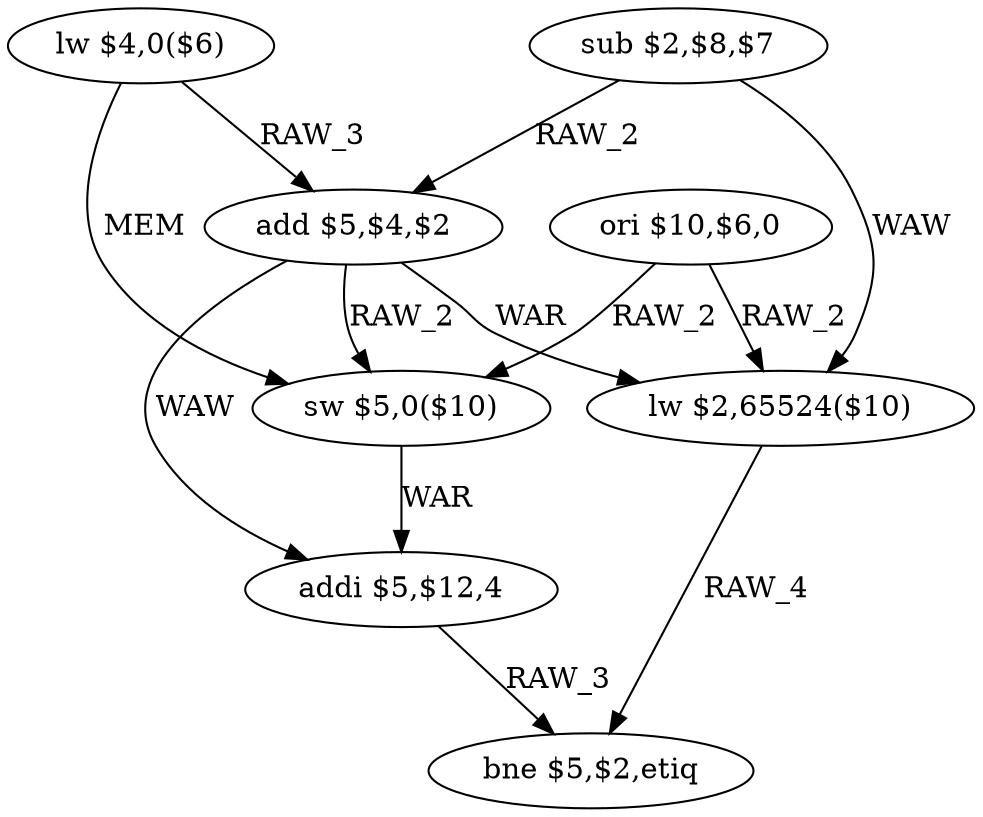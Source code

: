 digraph G1 {
node [shape = ellipse];
i0 [label = "lw $4,0($6)"] ;
i0 ->  i3 [label= "RAW_3"];
i0 ->  i4 [label= "MEM"];
i3 [label = "add $5,$4,$2"] ;
i3 ->  i4 [label= "RAW_2"];
i3 ->  i6 [label= "WAW"];
i3 ->  i5 [label= "WAR"];
i4 [label = "sw $5,0($10)"] ;
i4 ->  i6 [label= "WAR"];
i6 [label = "addi $5,$12,4"] ;
i6 ->  i7 [label= "RAW_3"];
i7 [label = "bne $5,$2,etiq"] ;
i5 [label = "lw $2,65524($10)"] ;
i5 ->  i7 [label= "RAW_4"];
i1 [label = "ori $10,$6,0"] ;
i1 ->  i4 [label= "RAW_2"];
i1 ->  i5 [label= "RAW_2"];
i2 [label = "sub $2,$8,$7"] ;
i2 ->  i3 [label= "RAW_2"];
i2 ->  i5 [label= "WAW"];
}
